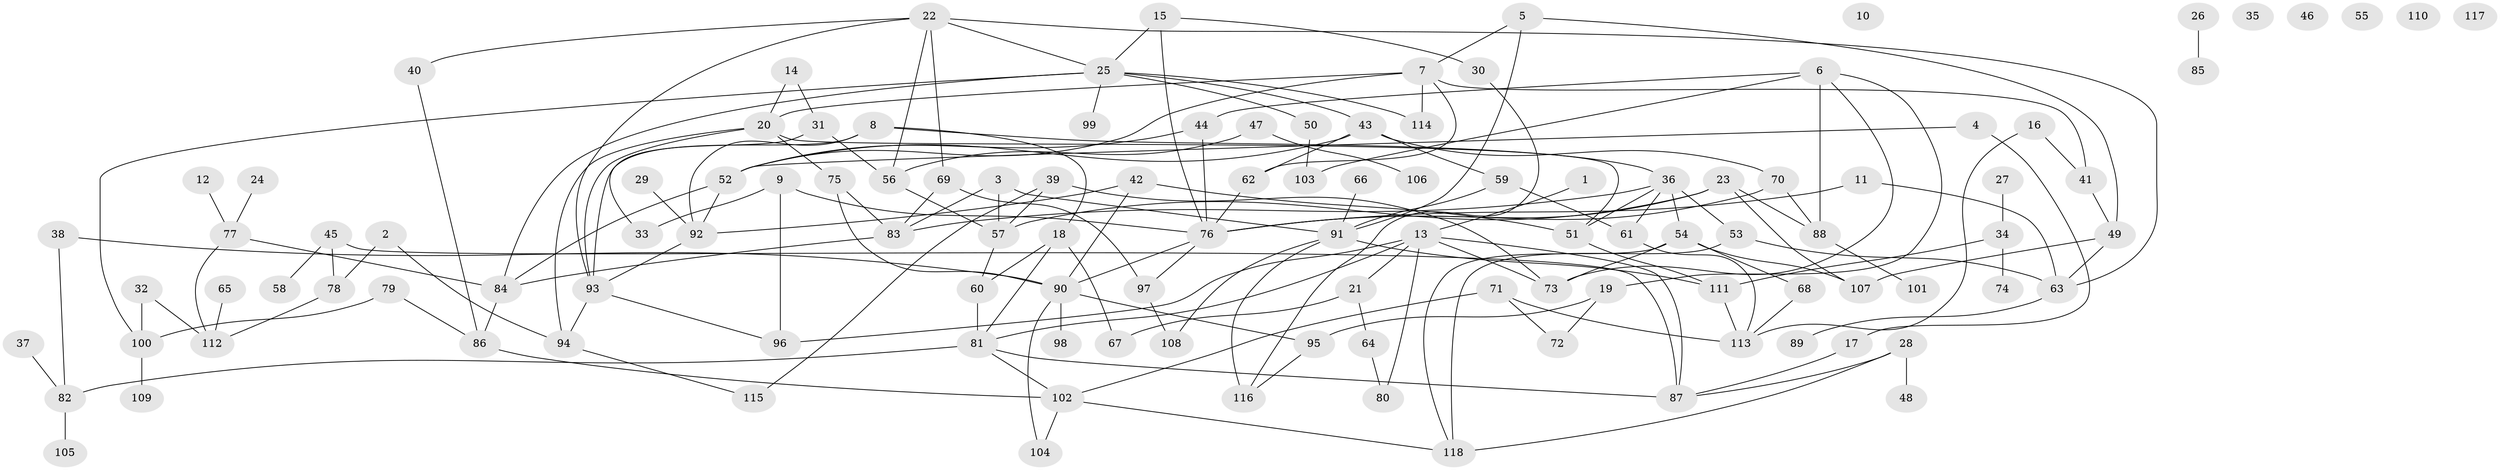 // coarse degree distribution, {1: 0.2571428571428571, 0: 0.2, 4: 0.08571428571428572, 2: 0.11428571428571428, 12: 0.02857142857142857, 5: 0.05714285714285714, 3: 0.14285714285714285, 6: 0.02857142857142857, 14: 0.02857142857142857, 7: 0.02857142857142857, 11: 0.02857142857142857}
// Generated by graph-tools (version 1.1) at 2025/44/03/04/25 21:44:01]
// undirected, 118 vertices, 177 edges
graph export_dot {
graph [start="1"]
  node [color=gray90,style=filled];
  1;
  2;
  3;
  4;
  5;
  6;
  7;
  8;
  9;
  10;
  11;
  12;
  13;
  14;
  15;
  16;
  17;
  18;
  19;
  20;
  21;
  22;
  23;
  24;
  25;
  26;
  27;
  28;
  29;
  30;
  31;
  32;
  33;
  34;
  35;
  36;
  37;
  38;
  39;
  40;
  41;
  42;
  43;
  44;
  45;
  46;
  47;
  48;
  49;
  50;
  51;
  52;
  53;
  54;
  55;
  56;
  57;
  58;
  59;
  60;
  61;
  62;
  63;
  64;
  65;
  66;
  67;
  68;
  69;
  70;
  71;
  72;
  73;
  74;
  75;
  76;
  77;
  78;
  79;
  80;
  81;
  82;
  83;
  84;
  85;
  86;
  87;
  88;
  89;
  90;
  91;
  92;
  93;
  94;
  95;
  96;
  97;
  98;
  99;
  100;
  101;
  102;
  103;
  104;
  105;
  106;
  107;
  108;
  109;
  110;
  111;
  112;
  113;
  114;
  115;
  116;
  117;
  118;
  1 -- 13;
  2 -- 78;
  2 -- 94;
  3 -- 57;
  3 -- 83;
  3 -- 91;
  4 -- 17;
  4 -- 52;
  5 -- 7;
  5 -- 49;
  5 -- 91;
  6 -- 19;
  6 -- 44;
  6 -- 73;
  6 -- 88;
  6 -- 103;
  7 -- 20;
  7 -- 41;
  7 -- 52;
  7 -- 62;
  7 -- 114;
  8 -- 18;
  8 -- 36;
  8 -- 92;
  8 -- 93;
  9 -- 33;
  9 -- 76;
  9 -- 96;
  11 -- 63;
  11 -- 76;
  12 -- 77;
  13 -- 21;
  13 -- 73;
  13 -- 80;
  13 -- 81;
  13 -- 87;
  13 -- 96;
  14 -- 20;
  14 -- 31;
  15 -- 25;
  15 -- 30;
  15 -- 76;
  16 -- 41;
  16 -- 113;
  17 -- 87;
  18 -- 60;
  18 -- 67;
  18 -- 81;
  19 -- 72;
  19 -- 95;
  20 -- 51;
  20 -- 75;
  20 -- 93;
  20 -- 94;
  21 -- 64;
  21 -- 67;
  22 -- 25;
  22 -- 40;
  22 -- 56;
  22 -- 63;
  22 -- 69;
  22 -- 93;
  23 -- 57;
  23 -- 76;
  23 -- 88;
  23 -- 107;
  24 -- 77;
  25 -- 43;
  25 -- 50;
  25 -- 84;
  25 -- 99;
  25 -- 100;
  25 -- 114;
  26 -- 85;
  27 -- 34;
  28 -- 48;
  28 -- 87;
  28 -- 118;
  29 -- 92;
  30 -- 116;
  31 -- 33;
  31 -- 56;
  32 -- 100;
  32 -- 112;
  34 -- 74;
  34 -- 111;
  36 -- 51;
  36 -- 53;
  36 -- 54;
  36 -- 61;
  36 -- 83;
  37 -- 82;
  38 -- 82;
  38 -- 90;
  39 -- 57;
  39 -- 73;
  39 -- 115;
  40 -- 86;
  41 -- 49;
  42 -- 51;
  42 -- 90;
  42 -- 92;
  43 -- 52;
  43 -- 59;
  43 -- 62;
  43 -- 70;
  44 -- 52;
  44 -- 76;
  45 -- 58;
  45 -- 78;
  45 -- 87;
  47 -- 56;
  47 -- 106;
  49 -- 63;
  49 -- 107;
  50 -- 103;
  51 -- 111;
  52 -- 84;
  52 -- 92;
  53 -- 63;
  53 -- 118;
  54 -- 68;
  54 -- 73;
  54 -- 107;
  54 -- 118;
  56 -- 57;
  57 -- 60;
  59 -- 61;
  59 -- 91;
  60 -- 81;
  61 -- 113;
  62 -- 76;
  63 -- 89;
  64 -- 80;
  65 -- 112;
  66 -- 91;
  68 -- 113;
  69 -- 83;
  69 -- 97;
  70 -- 76;
  70 -- 88;
  71 -- 72;
  71 -- 102;
  71 -- 113;
  75 -- 83;
  75 -- 90;
  76 -- 90;
  76 -- 97;
  77 -- 84;
  77 -- 112;
  78 -- 112;
  79 -- 86;
  79 -- 100;
  81 -- 82;
  81 -- 87;
  81 -- 102;
  82 -- 105;
  83 -- 84;
  84 -- 86;
  86 -- 102;
  88 -- 101;
  90 -- 95;
  90 -- 98;
  90 -- 104;
  91 -- 108;
  91 -- 111;
  91 -- 116;
  92 -- 93;
  93 -- 94;
  93 -- 96;
  94 -- 115;
  95 -- 116;
  97 -- 108;
  100 -- 109;
  102 -- 104;
  102 -- 118;
  111 -- 113;
}
